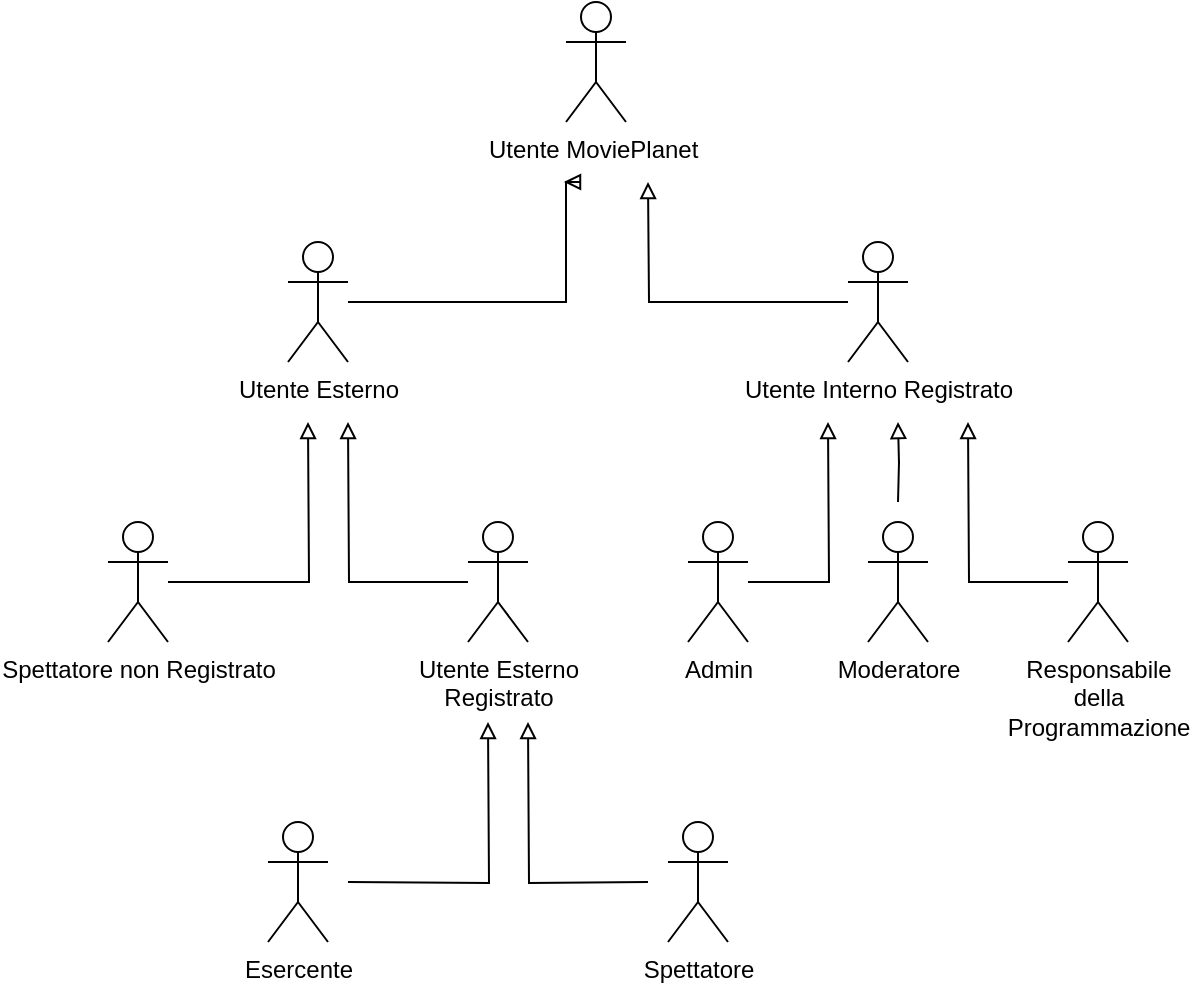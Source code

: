 <mxfile version="21.6.6" type="github">
  <diagram name="Pagina-1" id="PkGiYq5VtfdqSXgKN5m3">
    <mxGraphModel dx="1004" dy="614" grid="1" gridSize="10" guides="1" tooltips="1" connect="1" arrows="1" fold="1" page="1" pageScale="1" pageWidth="827" pageHeight="1169" math="0" shadow="0">
      <root>
        <mxCell id="0" />
        <mxCell id="1" parent="0" />
        <mxCell id="iNKSf5CTAuBOQY4kev2J-1" value="Utente MoviePlanet&amp;nbsp;" style="shape=umlActor;verticalLabelPosition=bottom;verticalAlign=top;html=1;outlineConnect=0;" vertex="1" parent="1">
          <mxGeometry x="399" y="80" width="30" height="60" as="geometry" />
        </mxCell>
        <mxCell id="iNKSf5CTAuBOQY4kev2J-10" style="edgeStyle=orthogonalEdgeStyle;rounded=0;orthogonalLoop=1;jettySize=auto;html=1;endArrow=block;endFill=0;" edge="1" parent="1">
          <mxGeometry relative="1" as="geometry">
            <mxPoint x="398" y="170" as="targetPoint" />
            <mxPoint x="290" y="230" as="sourcePoint" />
            <Array as="points">
              <mxPoint x="399" y="230" />
            </Array>
          </mxGeometry>
        </mxCell>
        <mxCell id="iNKSf5CTAuBOQY4kev2J-2" value="Utente Esterno" style="shape=umlActor;verticalLabelPosition=bottom;verticalAlign=top;html=1;outlineConnect=0;" vertex="1" parent="1">
          <mxGeometry x="260" y="200" width="30" height="60" as="geometry" />
        </mxCell>
        <mxCell id="iNKSf5CTAuBOQY4kev2J-11" style="edgeStyle=orthogonalEdgeStyle;rounded=0;orthogonalLoop=1;jettySize=auto;html=1;endArrow=block;endFill=0;" edge="1" parent="1" source="iNKSf5CTAuBOQY4kev2J-3">
          <mxGeometry relative="1" as="geometry">
            <mxPoint x="440" y="170" as="targetPoint" />
          </mxGeometry>
        </mxCell>
        <mxCell id="iNKSf5CTAuBOQY4kev2J-3" value="Utente Interno Registrato" style="shape=umlActor;verticalLabelPosition=bottom;verticalAlign=top;html=1;outlineConnect=0;" vertex="1" parent="1">
          <mxGeometry x="540" y="200" width="30" height="60" as="geometry" />
        </mxCell>
        <mxCell id="iNKSf5CTAuBOQY4kev2J-20" style="edgeStyle=orthogonalEdgeStyle;rounded=0;orthogonalLoop=1;jettySize=auto;html=1;endArrow=block;endFill=0;" edge="1" parent="1" source="iNKSf5CTAuBOQY4kev2J-12">
          <mxGeometry relative="1" as="geometry">
            <mxPoint x="270" y="290" as="targetPoint" />
          </mxGeometry>
        </mxCell>
        <mxCell id="iNKSf5CTAuBOQY4kev2J-12" value="Spettatore non Registrato" style="shape=umlActor;verticalLabelPosition=bottom;verticalAlign=top;html=1;outlineConnect=0;" vertex="1" parent="1">
          <mxGeometry x="170" y="340" width="30" height="60" as="geometry" />
        </mxCell>
        <mxCell id="iNKSf5CTAuBOQY4kev2J-21" style="edgeStyle=orthogonalEdgeStyle;rounded=0;orthogonalLoop=1;jettySize=auto;html=1;endArrow=block;endFill=0;" edge="1" parent="1" source="iNKSf5CTAuBOQY4kev2J-13">
          <mxGeometry relative="1" as="geometry">
            <mxPoint x="290" y="290" as="targetPoint" />
          </mxGeometry>
        </mxCell>
        <mxCell id="iNKSf5CTAuBOQY4kev2J-13" value="Utente Esterno&lt;br&gt;Registrato" style="shape=umlActor;verticalLabelPosition=bottom;verticalAlign=top;html=1;" vertex="1" parent="1">
          <mxGeometry x="350" y="340" width="30" height="60" as="geometry" />
        </mxCell>
        <mxCell id="iNKSf5CTAuBOQY4kev2J-24" style="edgeStyle=orthogonalEdgeStyle;rounded=0;orthogonalLoop=1;jettySize=auto;html=1;endArrow=block;endFill=0;" edge="1" parent="1" source="iNKSf5CTAuBOQY4kev2J-14">
          <mxGeometry relative="1" as="geometry">
            <mxPoint x="530" y="290" as="targetPoint" />
          </mxGeometry>
        </mxCell>
        <mxCell id="iNKSf5CTAuBOQY4kev2J-14" value="Admin" style="shape=umlActor;verticalLabelPosition=bottom;verticalAlign=top;html=1;outlineConnect=0;" vertex="1" parent="1">
          <mxGeometry x="460" y="340" width="30" height="60" as="geometry" />
        </mxCell>
        <mxCell id="iNKSf5CTAuBOQY4kev2J-26" style="edgeStyle=orthogonalEdgeStyle;rounded=0;orthogonalLoop=1;jettySize=auto;html=1;endArrow=block;endFill=0;" edge="1" parent="1">
          <mxGeometry relative="1" as="geometry">
            <mxPoint x="565" y="290" as="targetPoint" />
            <mxPoint x="565" y="330" as="sourcePoint" />
          </mxGeometry>
        </mxCell>
        <mxCell id="iNKSf5CTAuBOQY4kev2J-15" value="Moderatore" style="shape=umlActor;verticalLabelPosition=bottom;verticalAlign=top;html=1;outlineConnect=0;" vertex="1" parent="1">
          <mxGeometry x="550" y="340" width="30" height="60" as="geometry" />
        </mxCell>
        <mxCell id="iNKSf5CTAuBOQY4kev2J-25" style="edgeStyle=orthogonalEdgeStyle;rounded=0;orthogonalLoop=1;jettySize=auto;html=1;endArrow=block;endFill=0;" edge="1" parent="1" source="iNKSf5CTAuBOQY4kev2J-16">
          <mxGeometry relative="1" as="geometry">
            <mxPoint x="600" y="290" as="targetPoint" />
          </mxGeometry>
        </mxCell>
        <mxCell id="iNKSf5CTAuBOQY4kev2J-16" value="Responsabile&lt;br&gt;della&lt;br&gt;Programmazione" style="shape=umlActor;verticalLabelPosition=bottom;verticalAlign=top;html=1;outlineConnect=0;" vertex="1" parent="1">
          <mxGeometry x="650" y="340" width="30" height="60" as="geometry" />
        </mxCell>
        <mxCell id="iNKSf5CTAuBOQY4kev2J-29" style="edgeStyle=orthogonalEdgeStyle;rounded=0;orthogonalLoop=1;jettySize=auto;html=1;endArrow=block;endFill=0;" edge="1" parent="1">
          <mxGeometry relative="1" as="geometry">
            <mxPoint x="360" y="440" as="targetPoint" />
            <mxPoint x="290" y="520" as="sourcePoint" />
          </mxGeometry>
        </mxCell>
        <mxCell id="iNKSf5CTAuBOQY4kev2J-30" style="edgeStyle=orthogonalEdgeStyle;rounded=0;orthogonalLoop=1;jettySize=auto;html=1;endArrow=block;endFill=0;" edge="1" parent="1">
          <mxGeometry relative="1" as="geometry">
            <mxPoint x="380" y="440" as="targetPoint" />
            <mxPoint x="440" y="520" as="sourcePoint" />
          </mxGeometry>
        </mxCell>
        <mxCell id="iNKSf5CTAuBOQY4kev2J-31" value="Esercente" style="shape=umlActor;verticalLabelPosition=bottom;verticalAlign=top;html=1;" vertex="1" parent="1">
          <mxGeometry x="250" y="490" width="30" height="60" as="geometry" />
        </mxCell>
        <mxCell id="iNKSf5CTAuBOQY4kev2J-32" value="Spettatore" style="shape=umlActor;verticalLabelPosition=bottom;verticalAlign=top;html=1;" vertex="1" parent="1">
          <mxGeometry x="450" y="490" width="30" height="60" as="geometry" />
        </mxCell>
      </root>
    </mxGraphModel>
  </diagram>
</mxfile>
